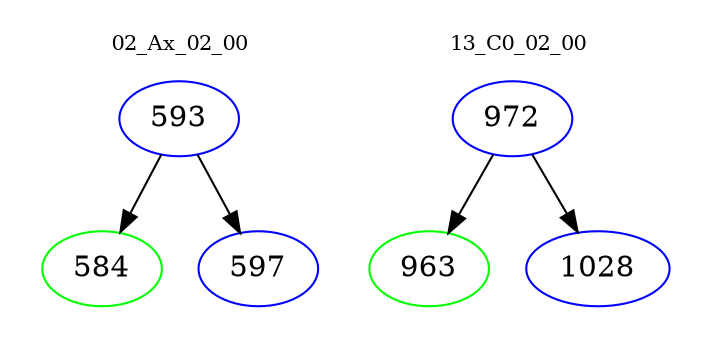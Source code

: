digraph{
subgraph cluster_0 {
color = white
label = "02_Ax_02_00";
fontsize=10;
T0_593 [label="593", color="blue"]
T0_593 -> T0_584 [color="black"]
T0_584 [label="584", color="green"]
T0_593 -> T0_597 [color="black"]
T0_597 [label="597", color="blue"]
}
subgraph cluster_1 {
color = white
label = "13_C0_02_00";
fontsize=10;
T1_972 [label="972", color="blue"]
T1_972 -> T1_963 [color="black"]
T1_963 [label="963", color="green"]
T1_972 -> T1_1028 [color="black"]
T1_1028 [label="1028", color="blue"]
}
}

